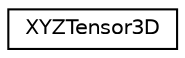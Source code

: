 digraph "Graphical Class Hierarchy"
{
 // LATEX_PDF_SIZE
  edge [fontname="Helvetica",fontsize="10",labelfontname="Helvetica",labelfontsize="10"];
  node [fontname="Helvetica",fontsize="10",shape=record];
  rankdir="LR";
  Node0 [label="XYZTensor3D",height=0.2,width=0.4,color="black", fillcolor="white", style="filled",URL="$classXYZTensor3D.html",tooltip=" "];
}
